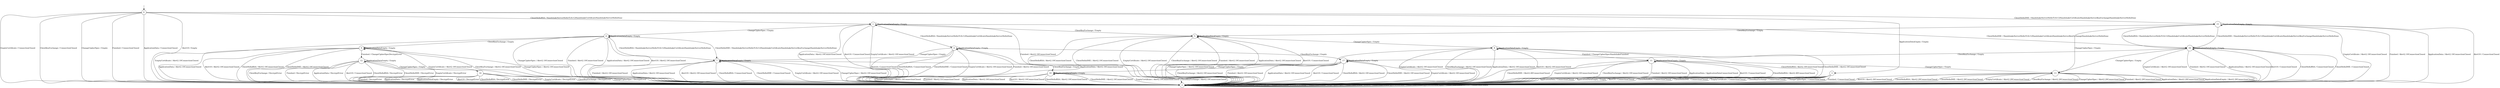 digraph g {
__start0 [label="" shape="none"];

	s0 [shape="circle" label="0"];
	s1 [shape="circle" label="1"];
	s2 [shape="circle" label="2"];
	s3 [shape="circle" label="3"];
	s4 [shape="circle" label="4"];
	s5 [shape="circle" label="5"];
	s6 [shape="circle" label="6"];
	s7 [shape="circle" label="7"];
	s8 [shape="circle" label="8"];
	s9 [shape="circle" label="9"];
	s10 [shape="circle" label="10"];
	s11 [shape="circle" label="11"];
	s12 [shape="circle" label="12"];
	s13 [shape="circle" label="13"];
	s14 [shape="circle" label="14"];
	s15 [shape="circle" label="15"];
	s16 [shape="circle" label="16"];
	s17 [shape="circle" label="17"];
	s0 -> s1 [label="ClientHelloRSA / HandshakeServerHelloTLSv12HandshakeCertificateHandshakeServerHelloDone"];
	s0 -> s15 [label="ClientHelloDHE / HandshakeServerHelloTLSv12HandshakeCertificateHandshakeServerKeyExchangeHandshakeServerHelloDone"];
	s0 -> s2 [label="EmptyCertificate / ConnectionClosed"];
	s0 -> s2 [label="ClientKeyExchange / ConnectionClosed"];
	s0 -> s2 [label="ChangeCipherSpec / Empty"];
	s0 -> s2 [label="Finished / ConnectionClosed"];
	s0 -> s2 [label="ApplicationData / ConnectionClosed"];
	s0 -> s3 [label="ApplicationDataEmpty / Empty"];
	s0 -> s2 [label="Alert10 / Empty"];
	s1 -> s4 [label="ClientHelloRSA / HandshakeServerHelloTLSv12HandshakeCertificateHandshakeServerHelloDone"];
	s1 -> s16 [label="ClientHelloDHE / HandshakeServerHelloTLSv12HandshakeCertificateHandshakeServerKeyExchangeHandshakeServerHelloDone"];
	s1 -> s2 [label="EmptyCertificate / Alert2.10ConnectionClosed"];
	s1 -> s5 [label="ClientKeyExchange / Empty"];
	s1 -> s6 [label="ChangeCipherSpec / Empty"];
	s1 -> s2 [label="Finished / Alert2.10ConnectionClosed"];
	s1 -> s2 [label="ApplicationData / Alert2.10ConnectionClosed"];
	s1 -> s1 [label="ApplicationDataEmpty / Empty"];
	s1 -> s2 [label="Alert10 / ConnectionClosed"];
	s2 -> s2 [label="ClientHelloRSA / ConnectionClosed"];
	s2 -> s2 [label="ClientHelloDHE / ConnectionClosed"];
	s2 -> s2 [label="EmptyCertificate / ConnectionClosed"];
	s2 -> s2 [label="ClientKeyExchange / ConnectionClosed"];
	s2 -> s2 [label="ChangeCipherSpec / ConnectionClosed"];
	s2 -> s2 [label="Finished / ConnectionClosed"];
	s2 -> s2 [label="ApplicationData / ConnectionClosed"];
	s2 -> s2 [label="ApplicationDataEmpty / ConnectionClosed"];
	s2 -> s2 [label="Alert10 / ConnectionClosed"];
	s3 -> s2 [label="ClientHelloRSA / ConnectionClosed"];
	s3 -> s2 [label="ClientHelloDHE / ConnectionClosed"];
	s3 -> s2 [label="EmptyCertificate / ConnectionClosed"];
	s3 -> s2 [label="ClientKeyExchange / ConnectionClosed"];
	s3 -> s2 [label="ChangeCipherSpec / ConnectionClosed"];
	s3 -> s2 [label="Finished / ConnectionClosed"];
	s3 -> s2 [label="ApplicationData / ConnectionClosed"];
	s3 -> s2 [label="ApplicationDataEmpty / Empty"];
	s3 -> s2 [label="Alert10 / ConnectionClosed"];
	s4 -> s2 [label="ClientHelloRSA / ConnectionClosed"];
	s4 -> s2 [label="ClientHelloDHE / ConnectionClosed"];
	s4 -> s2 [label="EmptyCertificate / Alert2.10ConnectionClosed"];
	s4 -> s17 [label="ClientKeyExchange / Empty"];
	s4 -> s7 [label="ChangeCipherSpec / Empty"];
	s4 -> s2 [label="Finished / Alert2.10ConnectionClosed"];
	s4 -> s2 [label="ApplicationData / Alert2.10ConnectionClosed"];
	s4 -> s4 [label="ApplicationDataEmpty / Empty"];
	s4 -> s2 [label="Alert10 / ConnectionClosed"];
	s5 -> s2 [label="ClientHelloRSA / Alert2.10ConnectionClosed"];
	s5 -> s2 [label="ClientHelloDHE / Alert2.10ConnectionClosed"];
	s5 -> s2 [label="EmptyCertificate / Alert2.10ConnectionClosed"];
	s5 -> s2 [label="ClientKeyExchange / Alert2.10ConnectionClosed"];
	s5 -> s8 [label="ChangeCipherSpec / Empty"];
	s5 -> s2 [label="Finished / Alert2.10ConnectionClosed"];
	s5 -> s2 [label="ApplicationData / Alert2.10ConnectionClosed"];
	s5 -> s5 [label="ApplicationDataEmpty / Empty"];
	s5 -> s2 [label="Alert10 / ConnectionClosed"];
	s6 -> s7 [label="ClientHelloRSA / HandshakeServerHelloTLSv12HandshakeCertificateHandshakeServerHelloDone"];
	s6 -> s7 [label="ClientHelloDHE / HandshakeServerHelloTLSv12HandshakeCertificateHandshakeServerKeyExchangeHandshakeServerHelloDone"];
	s6 -> s2 [label="EmptyCertificate / Alert2.10ConnectionClosed"];
	s6 -> s9 [label="ClientKeyExchange / Empty"];
	s6 -> s2 [label="ChangeCipherSpec / Alert2.10ConnectionClosed"];
	s6 -> s2 [label="Finished / Alert2.10ConnectionClosed"];
	s6 -> s2 [label="ApplicationData / Alert2.10ConnectionClosed"];
	s6 -> s6 [label="ApplicationDataEmpty / Empty"];
	s6 -> s2 [label="Alert10 / Alert2.10ConnectionClosed"];
	s7 -> s2 [label="ClientHelloRSA / ConnectionClosed"];
	s7 -> s2 [label="ClientHelloDHE / ConnectionClosed"];
	s7 -> s2 [label="EmptyCertificate / Alert2.10ConnectionClosed"];
	s7 -> s10 [label="ClientKeyExchange / Empty"];
	s7 -> s2 [label="ChangeCipherSpec / Alert2.10ConnectionClosed"];
	s7 -> s2 [label="Finished / Alert2.10ConnectionClosed"];
	s7 -> s2 [label="ApplicationData / Alert2.10ConnectionClosed"];
	s7 -> s7 [label="ApplicationDataEmpty / Empty"];
	s7 -> s2 [label="Alert10 / Alert2.10ConnectionClosed"];
	s8 -> s2 [label="ClientHelloRSA / Alert2.10ConnectionClosed"];
	s8 -> s2 [label="ClientHelloDHE / Alert2.10ConnectionClosed"];
	s8 -> s2 [label="EmptyCertificate / Alert2.10ConnectionClosed"];
	s8 -> s2 [label="ClientKeyExchange / Alert2.10ConnectionClosed"];
	s8 -> s2 [label="ChangeCipherSpec / Alert2.10ConnectionClosed"];
	s8 -> s11 [label="Finished / ChangeCipherSpecHandshakeFinished"];
	s8 -> s2 [label="ApplicationData / Alert2.10ConnectionClosed"];
	s8 -> s8 [label="ApplicationDataEmpty / Empty"];
	s8 -> s2 [label="Alert10 / Alert2.10ConnectionClosed"];
	s9 -> s2 [label="ClientHelloRSA / Alert2.10ConnectionClosed"];
	s9 -> s2 [label="ClientHelloDHE / Alert2.10ConnectionClosed"];
	s9 -> s2 [label="EmptyCertificate / Alert2.10ConnectionClosed"];
	s9 -> s2 [label="ClientKeyExchange / Alert2.10ConnectionClosed"];
	s9 -> s2 [label="ChangeCipherSpec / Alert2.10ConnectionClosed"];
	s9 -> s12 [label="Finished / ChangeCipherSpecDecryptError"];
	s9 -> s2 [label="ApplicationData / Alert2.10ConnectionClosed"];
	s9 -> s9 [label="ApplicationDataEmpty / Empty"];
	s9 -> s2 [label="Alert10 / Alert2.10ConnectionClosed"];
	s10 -> s2 [label="ClientHelloRSA / Alert2.10ConnectionClosed"];
	s10 -> s2 [label="ClientHelloDHE / Alert2.10ConnectionClosed"];
	s10 -> s2 [label="EmptyCertificate / Alert2.10ConnectionClosed"];
	s10 -> s2 [label="ClientKeyExchange / Alert2.10ConnectionClosed"];
	s10 -> s2 [label="ChangeCipherSpec / Alert2.10ConnectionClosed"];
	s10 -> s2 [label="Finished / Alert2.51ConnectionClosed"];
	s10 -> s2 [label="ApplicationData / Alert2.10ConnectionClosed"];
	s10 -> s10 [label="ApplicationDataEmpty / Empty"];
	s10 -> s2 [label="Alert10 / Alert2.10ConnectionClosed"];
	s11 -> s2 [label="ClientHelloRSA / Alert2.40ConnectionClosed"];
	s11 -> s2 [label="ClientHelloDHE / Alert2.40ConnectionClosed"];
	s11 -> s2 [label="EmptyCertificate / Alert2.10ConnectionClosed"];
	s11 -> s2 [label="ClientKeyExchange / Alert2.10ConnectionClosed"];
	s11 -> s13 [label="ChangeCipherSpec / Empty"];
	s11 -> s2 [label="Finished / Alert2.10ConnectionClosed"];
	s11 -> s2 [label="ApplicationData / ApplicationDataConnectionClosed"];
	s11 -> s11 [label="ApplicationDataEmpty / Empty"];
	s11 -> s2 [label="Alert10 / ConnectionClosed"];
	s12 -> s2 [label="ClientHelloRSA / DecryptError"];
	s12 -> s2 [label="ClientHelloDHE / DecryptError"];
	s12 -> s2 [label="EmptyCertificate / DecryptError"];
	s12 -> s2 [label="ClientKeyExchange / DecryptError"];
	s12 -> s14 [label="ChangeCipherSpec / Empty"];
	s12 -> s2 [label="Finished / DecryptError"];
	s12 -> s2 [label="ApplicationData / DecryptError"];
	s12 -> s12 [label="ApplicationDataEmpty / Empty"];
	s12 -> s2 [label="Alert10 / ConnectionClosed"];
	s13 -> s2 [label="ClientHelloRSA / Alert2.20ConnectionClosed"];
	s13 -> s2 [label="ClientHelloDHE / Alert2.20ConnectionClosed"];
	s13 -> s2 [label="EmptyCertificate / Alert2.20ConnectionClosed"];
	s13 -> s2 [label="ClientKeyExchange / Alert2.20ConnectionClosed"];
	s13 -> s2 [label="ChangeCipherSpec / Alert2.20ConnectionClosed"];
	s13 -> s2 [label="Finished / Alert2.20ConnectionClosed"];
	s13 -> s2 [label="ApplicationData / Alert2.20ConnectionClosed"];
	s13 -> s2 [label="ApplicationDataEmpty / Alert2.20ConnectionClosed"];
	s13 -> s2 [label="Alert10 / Alert2.20ConnectionClosed"];
	s14 -> s2 [label="ClientHelloRSA / DecryptError"];
	s14 -> s2 [label="ClientHelloDHE / DecryptError"];
	s14 -> s2 [label="EmptyCertificate / DecryptError"];
	s14 -> s2 [label="ClientKeyExchange / DecryptError"];
	s14 -> s2 [label="ChangeCipherSpec / DecryptError"];
	s14 -> s2 [label="Finished / DecryptError"];
	s14 -> s2 [label="ApplicationData / DecryptError"];
	s14 -> s2 [label="ApplicationDataEmpty / DecryptError"];
	s14 -> s2 [label="Alert10 / DecryptError"];
	s15 -> s16 [label="ClientHelloRSA / HandshakeServerHelloTLSv12HandshakeCertificateHandshakeServerHelloDone"];
	s15 -> s16 [label="ClientHelloDHE / HandshakeServerHelloTLSv12HandshakeCertificateHandshakeServerKeyExchangeHandshakeServerHelloDone"];
	s15 -> s2 [label="EmptyCertificate / Alert2.10ConnectionClosed"];
	s15 -> s5 [label="ClientKeyExchange / Empty"];
	s15 -> s13 [label="ChangeCipherSpec / Empty"];
	s15 -> s2 [label="Finished / Alert2.10ConnectionClosed"];
	s15 -> s2 [label="ApplicationData / Alert2.10ConnectionClosed"];
	s15 -> s15 [label="ApplicationDataEmpty / Empty"];
	s15 -> s2 [label="Alert10 / ConnectionClosed"];
	s16 -> s2 [label="ClientHelloRSA / ConnectionClosed"];
	s16 -> s2 [label="ClientHelloDHE / ConnectionClosed"];
	s16 -> s2 [label="EmptyCertificate / Alert2.10ConnectionClosed"];
	s16 -> s17 [label="ClientKeyExchange / Empty"];
	s16 -> s13 [label="ChangeCipherSpec / Empty"];
	s16 -> s2 [label="Finished / Alert2.10ConnectionClosed"];
	s16 -> s2 [label="ApplicationData / Alert2.10ConnectionClosed"];
	s16 -> s16 [label="ApplicationDataEmpty / Empty"];
	s16 -> s2 [label="Alert10 / ConnectionClosed"];
	s17 -> s2 [label="ClientHelloRSA / Alert2.10ConnectionClosed"];
	s17 -> s2 [label="ClientHelloDHE / Alert2.10ConnectionClosed"];
	s17 -> s2 [label="EmptyCertificate / Alert2.10ConnectionClosed"];
	s17 -> s2 [label="ClientKeyExchange / Alert2.10ConnectionClosed"];
	s17 -> s10 [label="ChangeCipherSpec / Empty"];
	s17 -> s2 [label="Finished / Alert2.10ConnectionClosed"];
	s17 -> s2 [label="ApplicationData / Alert2.10ConnectionClosed"];
	s17 -> s17 [label="ApplicationDataEmpty / Empty"];
	s17 -> s2 [label="Alert10 / ConnectionClosed"];

__start0 -> s0;
}
